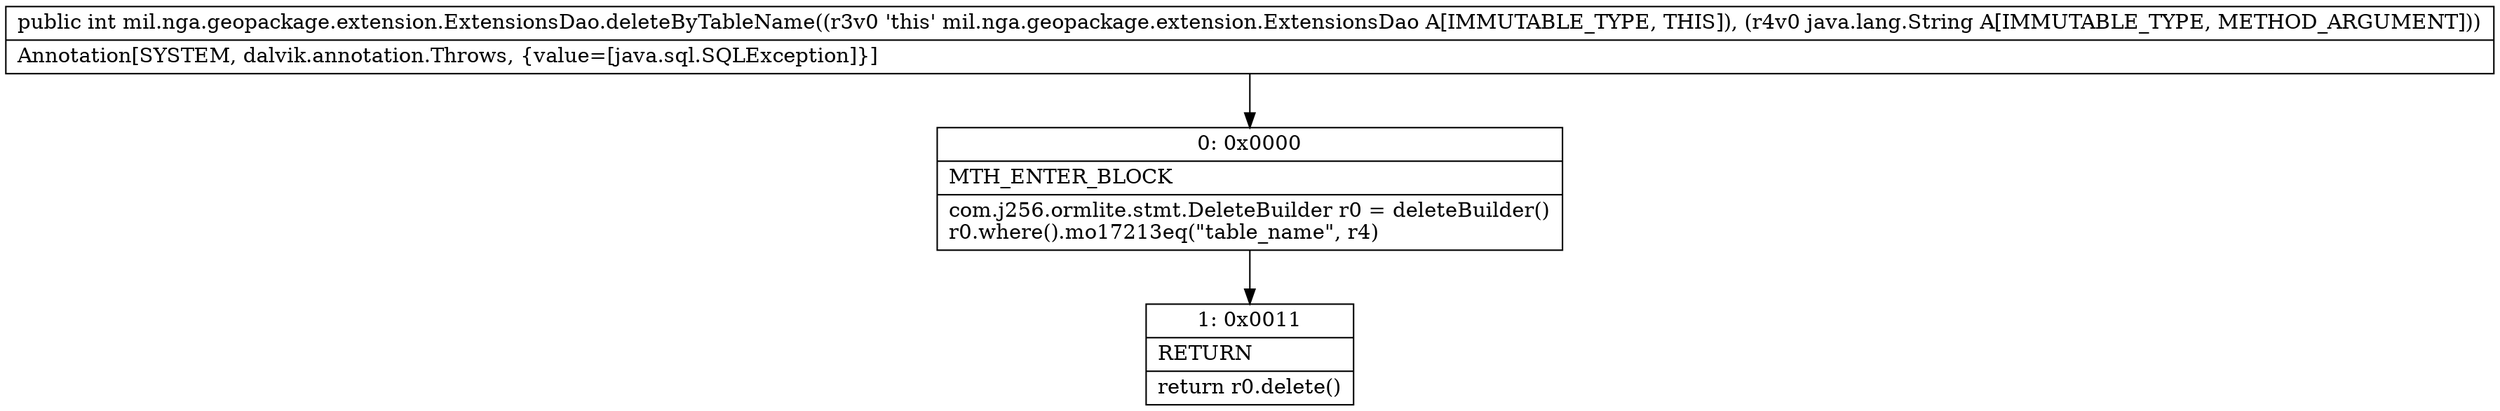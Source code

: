 digraph "CFG formil.nga.geopackage.extension.ExtensionsDao.deleteByTableName(Ljava\/lang\/String;)I" {
Node_0 [shape=record,label="{0\:\ 0x0000|MTH_ENTER_BLOCK\l|com.j256.ormlite.stmt.DeleteBuilder r0 = deleteBuilder()\lr0.where().mo17213eq(\"table_name\", r4)\l}"];
Node_1 [shape=record,label="{1\:\ 0x0011|RETURN\l|return r0.delete()\l}"];
MethodNode[shape=record,label="{public int mil.nga.geopackage.extension.ExtensionsDao.deleteByTableName((r3v0 'this' mil.nga.geopackage.extension.ExtensionsDao A[IMMUTABLE_TYPE, THIS]), (r4v0 java.lang.String A[IMMUTABLE_TYPE, METHOD_ARGUMENT]))  | Annotation[SYSTEM, dalvik.annotation.Throws, \{value=[java.sql.SQLException]\}]\l}"];
MethodNode -> Node_0;
Node_0 -> Node_1;
}


